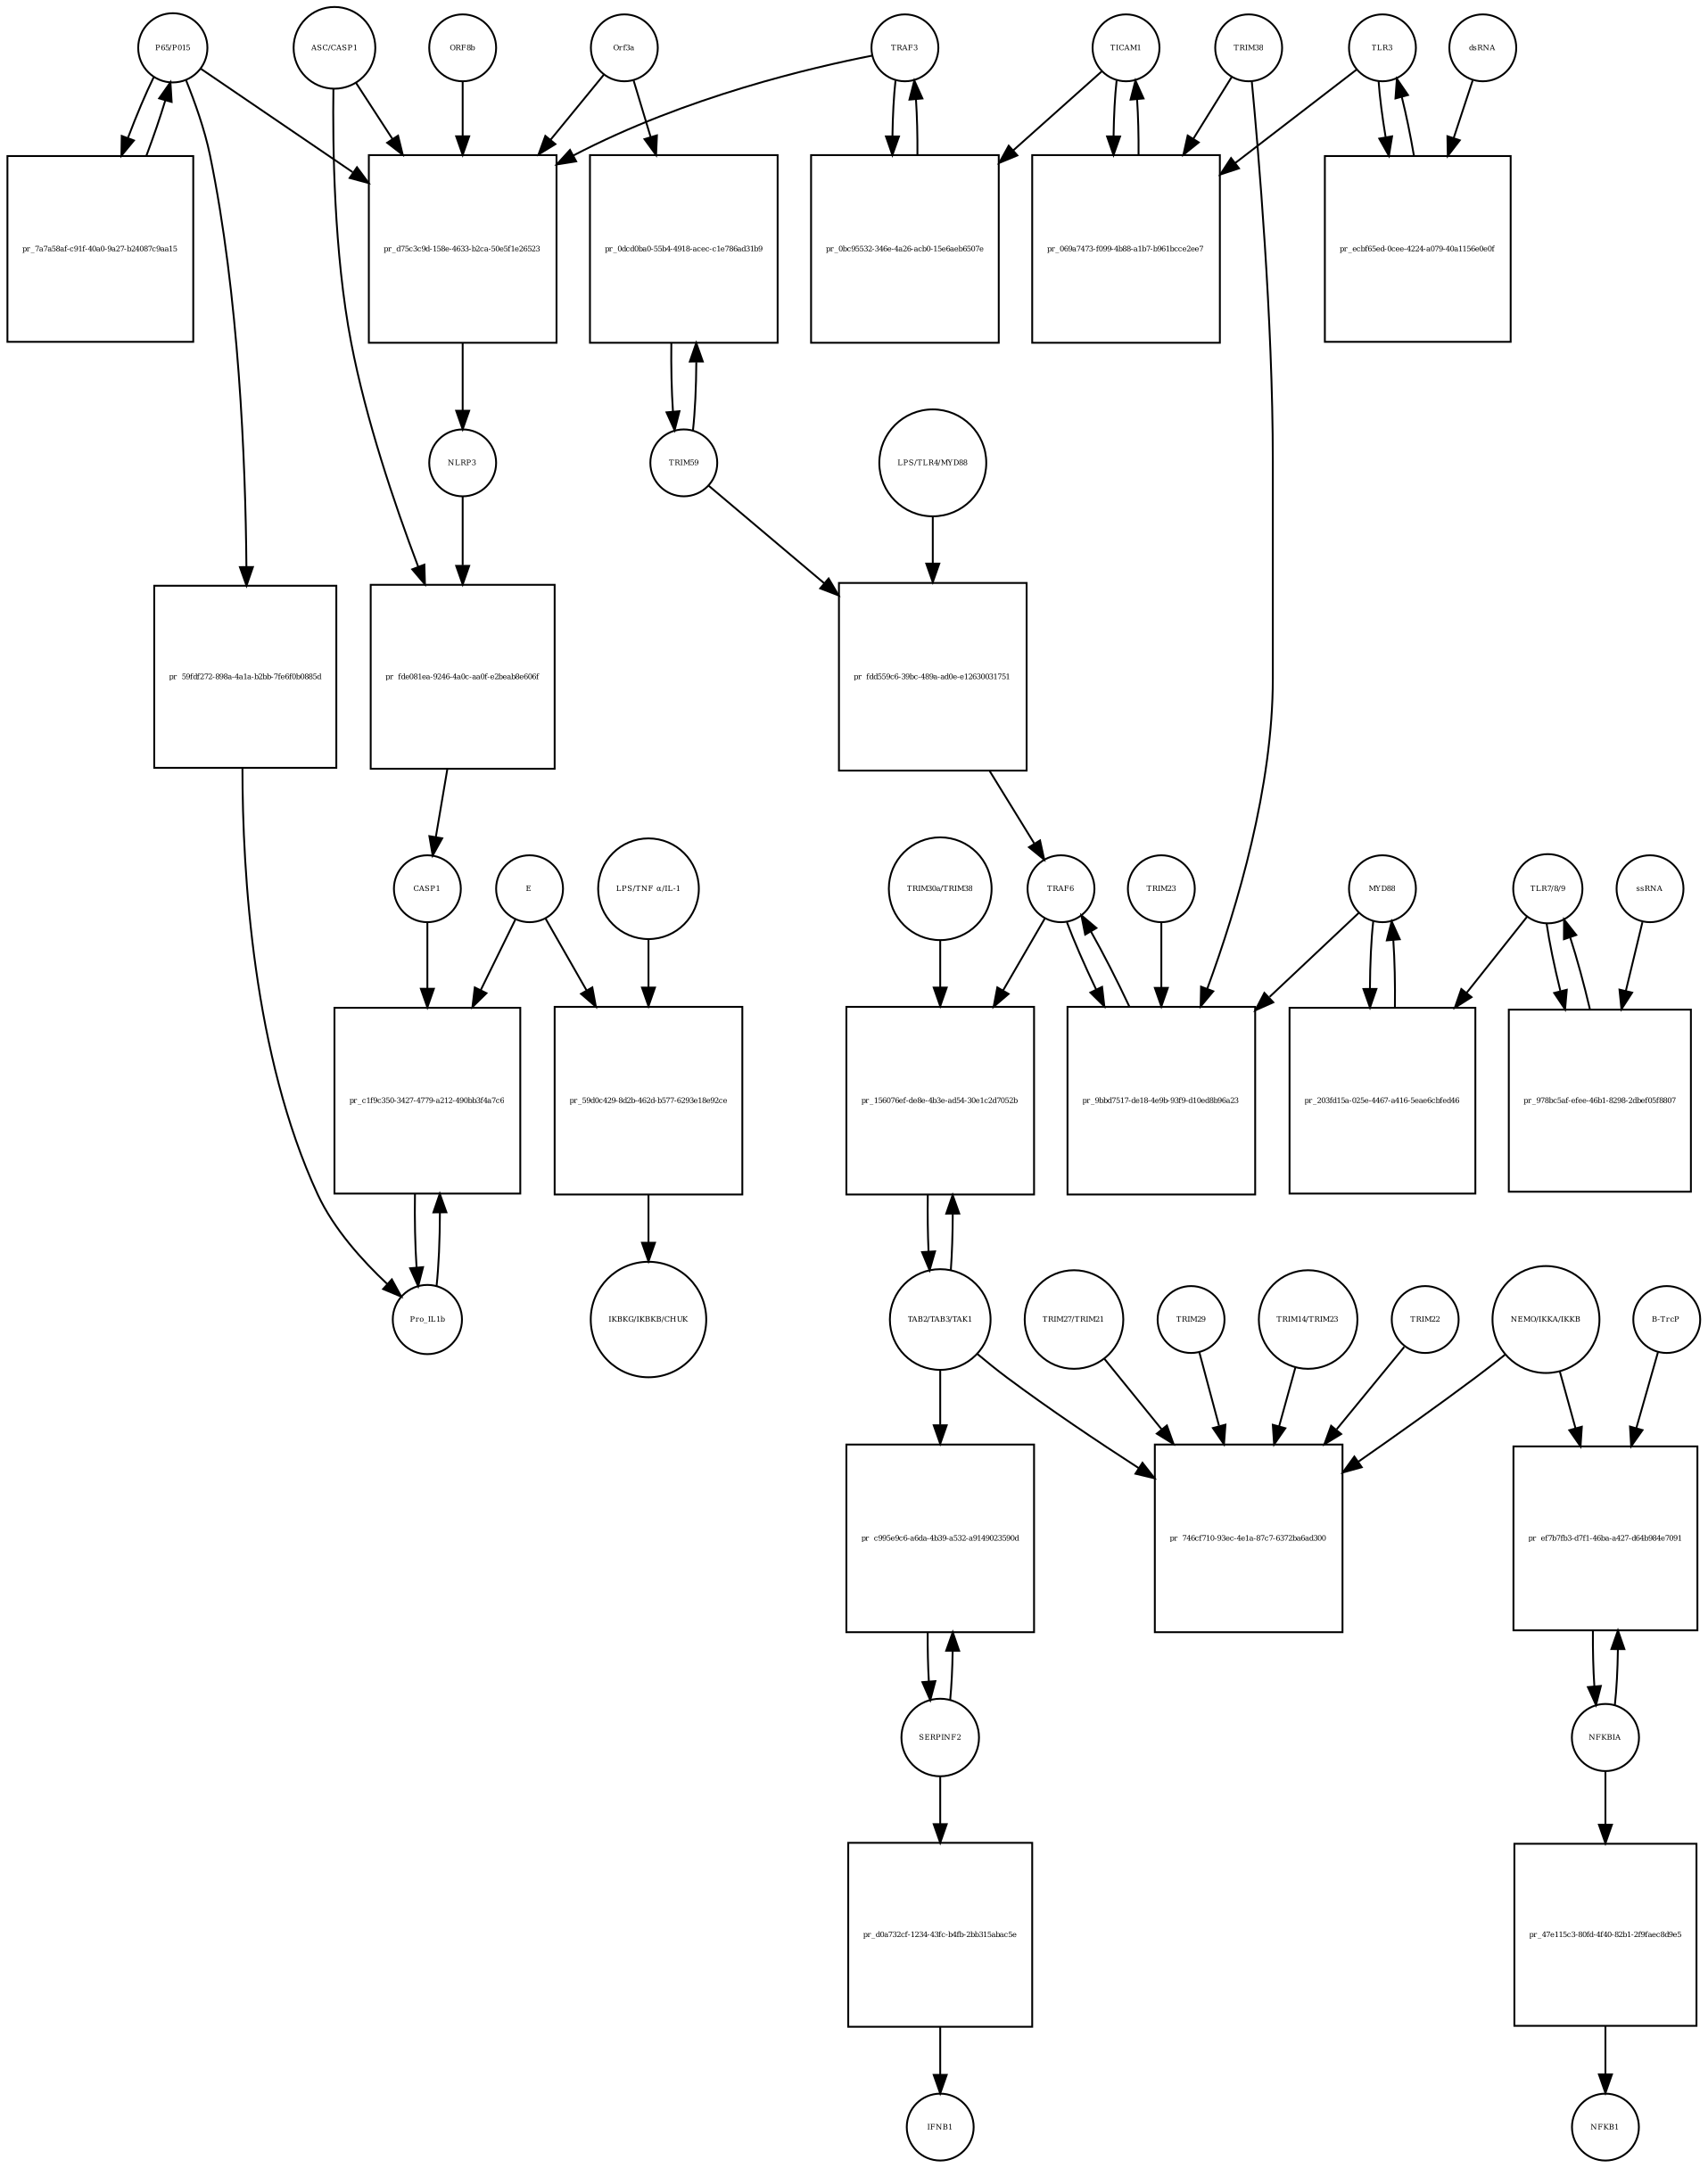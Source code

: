strict digraph  {
Orf3a [annotation="", bipartite=0, cls=macromolecule, fontsize=4, label=Orf3a, shape=circle];
"pr_d75c3c9d-158e-4633-b2ca-50e5f1e26523" [annotation="", bipartite=1, cls=process, fontsize=4, label="pr_d75c3c9d-158e-4633-b2ca-50e5f1e26523", shape=square];
TRAF3 [annotation=urn_miriam_hgnc_12033, bipartite=0, cls=macromolecule, fontsize=4, label=TRAF3, shape=circle];
NLRP3 [annotation=urn_miriam_hgnc_16400, bipartite=0, cls=macromolecule, fontsize=4, label=NLRP3, shape=circle];
"ASC/CASP1" [annotation="urn_miriam_hgnc_16608|urn_miriam_hgnc_1499", bipartite=0, cls=complex, fontsize=4, label="ASC/CASP1", shape=circle];
"P65/P015" [annotation="urn_miriam_hgnc_9955|urn_miriam_hgnc_7794", bipartite=0, cls=complex, fontsize=4, label="P65/P015", shape=circle];
ORF8b [annotation=urn_miriam_uniprot_Q6S8E2, bipartite=0, cls=macromolecule, fontsize=4, label=ORF8b, shape=circle];
"pr_fde081ea-9246-4a0c-aa0f-e2beab8e606f" [annotation="", bipartite=1, cls=process, fontsize=4, label="pr_fde081ea-9246-4a0c-aa0f-e2beab8e606f", shape=square];
CASP1 [annotation=urn_miriam_hgnc_1499, bipartite=0, cls=macromolecule, fontsize=4, label=CASP1, shape=circle];
"pr_7a7a58af-c91f-40a0-9a27-b24087c9aa15" [annotation="", bipartite=1, cls=process, fontsize=4, label="pr_7a7a58af-c91f-40a0-9a27-b24087c9aa15", shape=square];
"LPS/TLR4/MYD88" [annotation="urn_miriam_hgnc_6121|urn_miriam_hgnc_11850|urn_miriam_hgnc_7562", bipartite=0, cls=complex, fontsize=4, label="LPS/TLR4/MYD88", shape=circle];
"pr_fdd559c6-39bc-489a-ad0e-e12630031751" [annotation="", bipartite=1, cls=process, fontsize=4, label="pr_fdd559c6-39bc-489a-ad0e-e12630031751", shape=square];
TRAF6 [annotation=urn_miriam_hgnc_12036, bipartite=0, cls=macromolecule, fontsize=4, label=TRAF6, shape=circle];
TRIM59 [annotation=urn_miriam_pubmed_22588174, bipartite=0, cls=macromolecule, fontsize=4, label=TRIM59, shape=circle];
NFKBIA [annotation=urn_miriam_hgnc_7797, bipartite=0, cls=macromolecule, fontsize=4, label=NFKBIA, shape=circle];
"pr_ef7b7fb3-d7f1-46ba-a427-d64b984e7091" [annotation="", bipartite=1, cls=process, fontsize=4, label="pr_ef7b7fb3-d7f1-46ba-a427-d64b984e7091", shape=square];
"B-TrcP" [annotation=urn_miriam_hgnc_1144, bipartite=0, cls=macromolecule, fontsize=4, label="B-TrcP", shape=circle];
"NEMO/IKKA/IKKB" [annotation="urn_miriam_hgnc_5961|urn_miriam_hgnc_5960|urn_miriam_hgnc_1974", bipartite=0, cls=complex, fontsize=4, label="NEMO/IKKA/IKKB", shape=circle];
"LPS/TNF α/IL-1" [annotation="urn_miriam_hgnc_6121|urn_miriam_hgnc_11892|urn_miriam_hgnc_5991", bipartite=0, cls=complex, fontsize=4, label="LPS/TNF α/IL-1", shape=circle];
"pr_59d0c429-8d2b-462d-b577-6293e18e92ce" [annotation="", bipartite=1, cls=process, fontsize=4, label="pr_59d0c429-8d2b-462d-b577-6293e18e92ce", shape=square];
E [annotation=urn_miriam_ncbiprotein_1796318600, bipartite=0, cls=macromolecule, fontsize=4, label=E, shape=circle];
"IKBKG/IKBKB/CHUK" [annotation="urn_miriam_hgnc_5961|urn_miriam_hgnc_5960|urn_miriam_hgnc_1974", bipartite=0, cls=complex, fontsize=4, label="IKBKG/IKBKB/CHUK", shape=circle];
Pro_IL1b [annotation=urn_miriam_hgnc_5992, bipartite=0, cls=macromolecule, fontsize=4, label=Pro_IL1b, shape=circle];
"pr_c1f9c350-3427-4779-a212-490bb3f4a7c6" [annotation="", bipartite=1, cls=process, fontsize=4, label="pr_c1f9c350-3427-4779-a212-490bb3f4a7c6", shape=square];
SERPINF2 [annotation=urn_miriam_hgnc_9075, bipartite=0, cls=macromolecule, fontsize=4, label=SERPINF2, shape=circle];
"pr_d0a732cf-1234-43fc-b4fb-2bb315abac5e" [annotation="", bipartite=1, cls=process, fontsize=4, label="pr_d0a732cf-1234-43fc-b4fb-2bb315abac5e", shape=square];
IFNB1 [annotation=urn_miriam_pubmed_5434, bipartite=0, cls=macromolecule, fontsize=4, label=IFNB1, shape=circle];
"pr_59fdf272-898a-4a1a-b2bb-7fe6f0b0885d" [annotation="", bipartite=1, cls=process, fontsize=4, label="pr_59fdf272-898a-4a1a-b2bb-7fe6f0b0885d", shape=square];
TLR3 [annotation=urn_miriam_hgnc_11849, bipartite=0, cls=macromolecule, fontsize=4, label=TLR3, shape=circle];
"pr_ecbf65ed-0cee-4224-a079-40a1156e0e0f" [annotation="", bipartite=1, cls=process, fontsize=4, label="pr_ecbf65ed-0cee-4224-a079-40a1156e0e0f", shape=square];
dsRNA [annotation="", bipartite=0, cls="nucleic acid feature", fontsize=4, label=dsRNA, shape=circle];
TICAM1 [annotation=urn_miriam_hgnc_18348, bipartite=0, cls=macromolecule, fontsize=4, label=TICAM1, shape=circle];
"pr_069a7473-f099-4b88-a1b7-b961bcce2ee7" [annotation="", bipartite=1, cls=process, fontsize=4, label="pr_069a7473-f099-4b88-a1b7-b961bcce2ee7", shape=square];
TRIM38 [annotation=urn_miriam_hgnc_10059, bipartite=0, cls=macromolecule, fontsize=4, label=TRIM38, shape=circle];
"pr_0dcd0ba0-55b4-4918-acec-c1e786ad31b9" [annotation="", bipartite=1, cls=process, fontsize=4, label="pr_0dcd0ba0-55b4-4918-acec-c1e786ad31b9", shape=square];
"TLR7/8/9" [annotation="urn_miriam_hgnc_15633|urn_miriam_hgnc_15632|urn_miriam_hgnc_15631", bipartite=0, cls=complex, fontsize=4, label="TLR7/8/9", shape=circle];
"pr_978bc5af-efee-46b1-8298-2dbef05f8807" [annotation="", bipartite=1, cls=process, fontsize=4, label="pr_978bc5af-efee-46b1-8298-2dbef05f8807", shape=square];
ssRNA [annotation="", bipartite=0, cls="nucleic acid feature", fontsize=4, label=ssRNA, shape=circle];
MYD88 [annotation=urn_miriam_hgnc_7562, bipartite=0, cls=macromolecule, fontsize=4, label=MYD88, shape=circle];
"pr_203fd15a-025e-4467-a416-5eae6cbfed46" [annotation="", bipartite=1, cls=process, fontsize=4, label="pr_203fd15a-025e-4467-a416-5eae6cbfed46", shape=square];
"pr_9bbd7517-de18-4e9b-93f9-d10ed8b96a23" [annotation="", bipartite=1, cls=process, fontsize=4, label="pr_9bbd7517-de18-4e9b-93f9-d10ed8b96a23", shape=square];
TRIM23 [annotation=urn_miriam_hgnc_660, bipartite=0, cls=macromolecule, fontsize=4, label=TRIM23, shape=circle];
"TAB2/TAB3/TAK1" [annotation="urn_miriam_hgnc_17075|urn_miriam_hgnc_30681|urn_miriam_hgnc_6859", bipartite=0, cls=complex, fontsize=4, label="TAB2/TAB3/TAK1", shape=circle];
"pr_156076ef-de8e-4b3e-ad54-30e1c2d7052b" [annotation="", bipartite=1, cls=process, fontsize=4, label="pr_156076ef-de8e-4b3e-ad54-30e1c2d7052b", shape=square];
"TRIM30a/TRIM38" [annotation=urn_miriam_hgnc_10059, bipartite=0, cls=complex, fontsize=4, label="TRIM30a/TRIM38", shape=circle];
"pr_746cf710-93ec-4e1a-87c7-6372ba6ad300" [annotation="", bipartite=1, cls=process, fontsize=4, label="pr_746cf710-93ec-4e1a-87c7-6372ba6ad300", shape=square];
TRIM22 [annotation=urn_miriam_hgnc_16379, bipartite=0, cls=macromolecule, fontsize=4, label=TRIM22, shape=circle];
"TRIM27/TRIM21" [annotation="urn_miriam_hgnc_9975|urn_miriam_hgnc_11312", bipartite=0, cls=complex, fontsize=4, label="TRIM27/TRIM21", shape=circle];
TRIM29 [annotation=urn_miriam_hgnc_17274, bipartite=0, cls=macromolecule, fontsize=4, label=TRIM29, shape=circle];
"TRIM14/TRIM23" [annotation="urn_miriam_hgnc_16283|urn_miriam_hgnc_660", bipartite=0, cls=complex, fontsize=4, label="TRIM14/TRIM23", shape=circle];
"pr_c995e9c6-a6da-4b39-a532-a9149023590d" [annotation="", bipartite=1, cls=process, fontsize=4, label="pr_c995e9c6-a6da-4b39-a532-a9149023590d", shape=square];
"pr_0bc95532-346e-4a26-acb0-15e6aeb6507e" [annotation="", bipartite=1, cls=process, fontsize=4, label="pr_0bc95532-346e-4a26-acb0-15e6aeb6507e", shape=square];
"pr_47e115c3-80fd-4f40-82b1-2f9faec8d9e5" [annotation="", bipartite=1, cls=process, fontsize=4, label="pr_47e115c3-80fd-4f40-82b1-2f9faec8d9e5", shape=square];
NFKB1 [annotation=urn_miriam_hgnc_7794, bipartite=0, cls=macromolecule, fontsize=4, label=NFKB1, shape=circle];
Orf3a -> "pr_d75c3c9d-158e-4633-b2ca-50e5f1e26523"  [annotation="", interaction_type=consumption];
Orf3a -> "pr_0dcd0ba0-55b4-4918-acec-c1e786ad31b9"  [annotation=urn_miriam_pubmed_28829373, interaction_type="necessary stimulation"];
"pr_d75c3c9d-158e-4633-b2ca-50e5f1e26523" -> NLRP3  [annotation="", interaction_type=production];
TRAF3 -> "pr_d75c3c9d-158e-4633-b2ca-50e5f1e26523"  [annotation="", interaction_type=consumption];
TRAF3 -> "pr_0bc95532-346e-4a26-acb0-15e6aeb6507e"  [annotation="", interaction_type=consumption];
NLRP3 -> "pr_fde081ea-9246-4a0c-aa0f-e2beab8e606f"  [annotation=urn_miriam_pubmed_31034780, interaction_type=catalysis];
"ASC/CASP1" -> "pr_d75c3c9d-158e-4633-b2ca-50e5f1e26523"  [annotation="", interaction_type=consumption];
"ASC/CASP1" -> "pr_fde081ea-9246-4a0c-aa0f-e2beab8e606f"  [annotation="", interaction_type=consumption];
"P65/P015" -> "pr_d75c3c9d-158e-4633-b2ca-50e5f1e26523"  [annotation="", interaction_type=consumption];
"P65/P015" -> "pr_7a7a58af-c91f-40a0-9a27-b24087c9aa15"  [annotation="", interaction_type=consumption];
"P65/P015" -> "pr_59fdf272-898a-4a1a-b2bb-7fe6f0b0885d"  [annotation="", interaction_type=consumption];
ORF8b -> "pr_d75c3c9d-158e-4633-b2ca-50e5f1e26523"  [annotation="", interaction_type=consumption];
"pr_fde081ea-9246-4a0c-aa0f-e2beab8e606f" -> CASP1  [annotation="", interaction_type=production];
CASP1 -> "pr_c1f9c350-3427-4779-a212-490bb3f4a7c6"  [annotation=urn_miriam_pubmed_31034780, interaction_type=catalysis];
"pr_7a7a58af-c91f-40a0-9a27-b24087c9aa15" -> "P65/P015"  [annotation="", interaction_type=production];
"LPS/TLR4/MYD88" -> "pr_fdd559c6-39bc-489a-ad0e-e12630031751"  [annotation="", interaction_type=consumption];
"pr_fdd559c6-39bc-489a-ad0e-e12630031751" -> TRAF6  [annotation="", interaction_type=production];
TRAF6 -> "pr_9bbd7517-de18-4e9b-93f9-d10ed8b96a23"  [annotation="", interaction_type=consumption];
TRAF6 -> "pr_156076ef-de8e-4b3e-ad54-30e1c2d7052b"  [annotation="urn_miriam_pubmed_23758787|urn_miriam_pubmed_25172371", interaction_type="necessary stimulation"];
TRIM59 -> "pr_fdd559c6-39bc-489a-ad0e-e12630031751"  [annotation="urn_miriam_pubmed_23758787|urn_miriam_pubmed_22588174", interaction_type=inhibition];
TRIM59 -> "pr_0dcd0ba0-55b4-4918-acec-c1e786ad31b9"  [annotation="", interaction_type=consumption];
NFKBIA -> "pr_ef7b7fb3-d7f1-46ba-a427-d64b984e7091"  [annotation="", interaction_type=consumption];
NFKBIA -> "pr_47e115c3-80fd-4f40-82b1-2f9faec8d9e5"  [annotation="", interaction_type=consumption];
"pr_ef7b7fb3-d7f1-46ba-a427-d64b984e7091" -> NFKBIA  [annotation="", interaction_type=production];
"B-TrcP" -> "pr_ef7b7fb3-d7f1-46ba-a427-d64b984e7091"  [annotation=urn_miriam_pubmed_21135871, interaction_type=catalysis];
"NEMO/IKKA/IKKB" -> "pr_ef7b7fb3-d7f1-46ba-a427-d64b984e7091"  [annotation=urn_miriam_pubmed_21135871, interaction_type=catalysis];
"NEMO/IKKA/IKKB" -> "pr_746cf710-93ec-4e1a-87c7-6372ba6ad300"  [annotation="", interaction_type=consumption];
"LPS/TNF α/IL-1" -> "pr_59d0c429-8d2b-462d-b577-6293e18e92ce"  [annotation="", interaction_type=consumption];
"pr_59d0c429-8d2b-462d-b577-6293e18e92ce" -> "IKBKG/IKBKB/CHUK"  [annotation="", interaction_type=production];
E -> "pr_59d0c429-8d2b-462d-b577-6293e18e92ce"  [annotation="", interaction_type=consumption];
E -> "pr_c1f9c350-3427-4779-a212-490bb3f4a7c6"  [annotation=urn_miriam_pubmed_31034780, interaction_type=catalysis];
Pro_IL1b -> "pr_c1f9c350-3427-4779-a212-490bb3f4a7c6"  [annotation="", interaction_type=consumption];
"pr_c1f9c350-3427-4779-a212-490bb3f4a7c6" -> Pro_IL1b  [annotation="", interaction_type=production];
SERPINF2 -> "pr_d0a732cf-1234-43fc-b4fb-2bb315abac5e"  [annotation="", interaction_type=consumption];
SERPINF2 -> "pr_c995e9c6-a6da-4b39-a532-a9149023590d"  [annotation="", interaction_type=consumption];
"pr_d0a732cf-1234-43fc-b4fb-2bb315abac5e" -> IFNB1  [annotation="", interaction_type=production];
"pr_59fdf272-898a-4a1a-b2bb-7fe6f0b0885d" -> Pro_IL1b  [annotation="", interaction_type=production];
TLR3 -> "pr_ecbf65ed-0cee-4224-a079-40a1156e0e0f"  [annotation="", interaction_type=consumption];
TLR3 -> "pr_069a7473-f099-4b88-a1b7-b961bcce2ee7"  [annotation="urn_miriam_pubmed_23758787|urn_miriam_pubmed_22539786", interaction_type="necessary stimulation"];
"pr_ecbf65ed-0cee-4224-a079-40a1156e0e0f" -> TLR3  [annotation="", interaction_type=production];
dsRNA -> "pr_ecbf65ed-0cee-4224-a079-40a1156e0e0f"  [annotation=urn_miriam_pubmed_23758787, interaction_type="necessary stimulation"];
TICAM1 -> "pr_069a7473-f099-4b88-a1b7-b961bcce2ee7"  [annotation="", interaction_type=consumption];
TICAM1 -> "pr_0bc95532-346e-4a26-acb0-15e6aeb6507e"  [annotation=urn_miriam_pubmed_28829373, interaction_type="necessary stimulation"];
"pr_069a7473-f099-4b88-a1b7-b961bcce2ee7" -> TICAM1  [annotation="", interaction_type=production];
TRIM38 -> "pr_069a7473-f099-4b88-a1b7-b961bcce2ee7"  [annotation="urn_miriam_pubmed_23758787|urn_miriam_pubmed_22539786", interaction_type=inhibition];
TRIM38 -> "pr_9bbd7517-de18-4e9b-93f9-d10ed8b96a23"  [annotation="urn_miriam_pubmed_15361868|urn_miriam_pubmed_22539786|urn_miriam_pubmed_20724660", interaction_type=inhibition];
"pr_0dcd0ba0-55b4-4918-acec-c1e786ad31b9" -> TRIM59  [annotation="", interaction_type=production];
"TLR7/8/9" -> "pr_978bc5af-efee-46b1-8298-2dbef05f8807"  [annotation="", interaction_type=consumption];
"TLR7/8/9" -> "pr_203fd15a-025e-4467-a416-5eae6cbfed46"  [annotation=urn_miriam_pubmed_15361868, interaction_type="necessary stimulation"];
"pr_978bc5af-efee-46b1-8298-2dbef05f8807" -> "TLR7/8/9"  [annotation="", interaction_type=production];
ssRNA -> "pr_978bc5af-efee-46b1-8298-2dbef05f8807"  [annotation=urn_miriam_pubmed_21782231, interaction_type="necessary stimulation"];
MYD88 -> "pr_203fd15a-025e-4467-a416-5eae6cbfed46"  [annotation="", interaction_type=consumption];
MYD88 -> "pr_9bbd7517-de18-4e9b-93f9-d10ed8b96a23"  [annotation="urn_miriam_pubmed_15361868|urn_miriam_pubmed_22539786|urn_miriam_pubmed_20724660", interaction_type="necessary stimulation"];
"pr_203fd15a-025e-4467-a416-5eae6cbfed46" -> MYD88  [annotation="", interaction_type=production];
"pr_9bbd7517-de18-4e9b-93f9-d10ed8b96a23" -> TRAF6  [annotation="", interaction_type=production];
TRIM23 -> "pr_9bbd7517-de18-4e9b-93f9-d10ed8b96a23"  [annotation="urn_miriam_pubmed_15361868|urn_miriam_pubmed_22539786|urn_miriam_pubmed_20724660", interaction_type="necessary stimulation"];
"TAB2/TAB3/TAK1" -> "pr_156076ef-de8e-4b3e-ad54-30e1c2d7052b"  [annotation="", interaction_type=consumption];
"TAB2/TAB3/TAK1" -> "pr_746cf710-93ec-4e1a-87c7-6372ba6ad300"  [annotation="urn_miriam_pubmed_23758787|urn_miriam_pubmed_23408607|urn_miriam_pubmed_26358190|urn_miriam_pubmed_27695001|urn_miriam_pubmed_24379373|urn_miriam_pubmed_20724660", interaction_type="necessary stimulation"];
"TAB2/TAB3/TAK1" -> "pr_c995e9c6-a6da-4b39-a532-a9149023590d"  [annotation=urn_miriam_pubmed_17706453, interaction_type="necessary stimulation"];
"pr_156076ef-de8e-4b3e-ad54-30e1c2d7052b" -> "TAB2/TAB3/TAK1"  [annotation="", interaction_type=production];
"TRIM30a/TRIM38" -> "pr_156076ef-de8e-4b3e-ad54-30e1c2d7052b"  [annotation="urn_miriam_pubmed_23758787|urn_miriam_pubmed_25172371", interaction_type=inhibition];
TRIM22 -> "pr_746cf710-93ec-4e1a-87c7-6372ba6ad300"  [annotation="urn_miriam_pubmed_23758787|urn_miriam_pubmed_23408607|urn_miriam_pubmed_26358190|urn_miriam_pubmed_27695001|urn_miriam_pubmed_24379373|urn_miriam_pubmed_20724660", interaction_type=inhibition];
"TRIM27/TRIM21" -> "pr_746cf710-93ec-4e1a-87c7-6372ba6ad300"  [annotation="urn_miriam_pubmed_23758787|urn_miriam_pubmed_23408607|urn_miriam_pubmed_26358190|urn_miriam_pubmed_27695001|urn_miriam_pubmed_24379373|urn_miriam_pubmed_20724660", interaction_type=inhibition];
TRIM29 -> "pr_746cf710-93ec-4e1a-87c7-6372ba6ad300"  [annotation="urn_miriam_pubmed_23758787|urn_miriam_pubmed_23408607|urn_miriam_pubmed_26358190|urn_miriam_pubmed_27695001|urn_miriam_pubmed_24379373|urn_miriam_pubmed_20724660", interaction_type=inhibition];
"TRIM14/TRIM23" -> "pr_746cf710-93ec-4e1a-87c7-6372ba6ad300"  [annotation="urn_miriam_pubmed_23758787|urn_miriam_pubmed_23408607|urn_miriam_pubmed_26358190|urn_miriam_pubmed_27695001|urn_miriam_pubmed_24379373|urn_miriam_pubmed_20724660", interaction_type="necessary stimulation"];
"pr_c995e9c6-a6da-4b39-a532-a9149023590d" -> SERPINF2  [annotation="", interaction_type=production];
"pr_0bc95532-346e-4a26-acb0-15e6aeb6507e" -> TRAF3  [annotation="", interaction_type=production];
"pr_47e115c3-80fd-4f40-82b1-2f9faec8d9e5" -> NFKB1  [annotation="", interaction_type=production];
}
